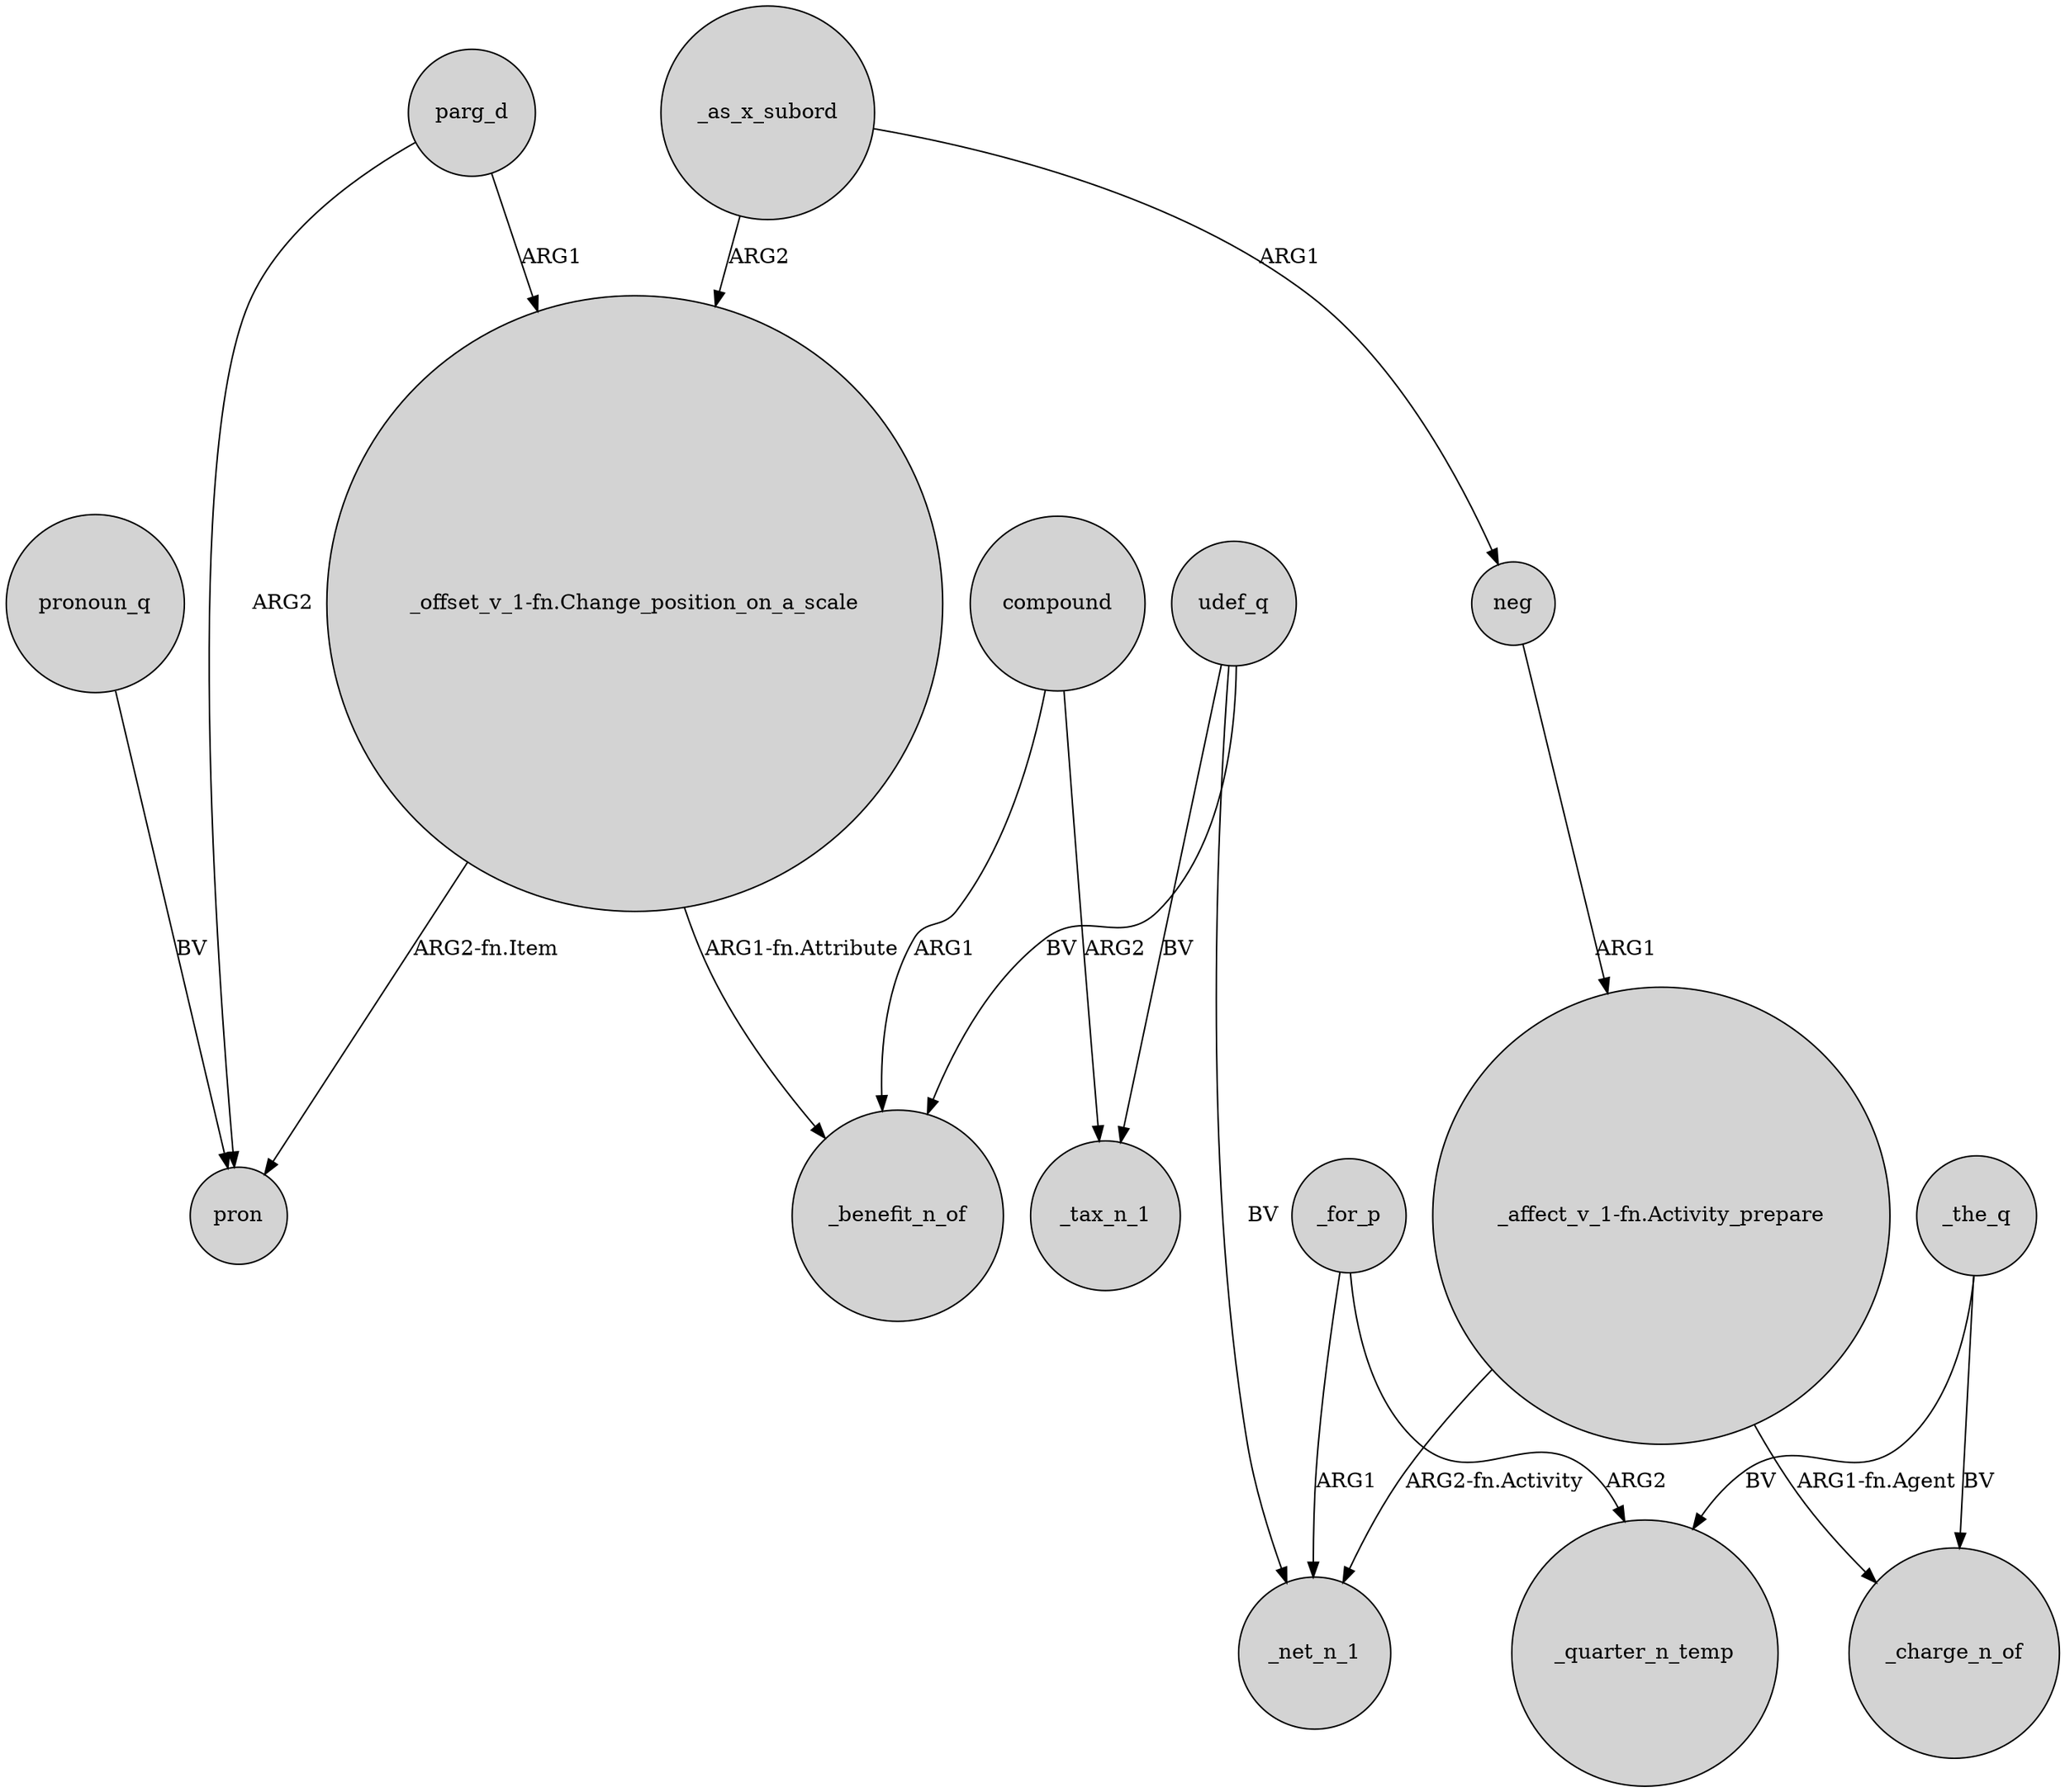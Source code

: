digraph {
	node [shape=circle style=filled]
	"_offset_v_1-fn.Change_position_on_a_scale" -> pron [label="ARG2-fn.Item"]
	"_offset_v_1-fn.Change_position_on_a_scale" -> _benefit_n_of [label="ARG1-fn.Attribute"]
	_as_x_subord -> "_offset_v_1-fn.Change_position_on_a_scale" [label=ARG2]
	_the_q -> _charge_n_of [label=BV]
	parg_d -> "_offset_v_1-fn.Change_position_on_a_scale" [label=ARG1]
	_the_q -> _quarter_n_temp [label=BV]
	parg_d -> pron [label=ARG2]
	_for_p -> _net_n_1 [label=ARG1]
	udef_q -> _benefit_n_of [label=BV]
	udef_q -> _tax_n_1 [label=BV]
	pronoun_q -> pron [label=BV]
	neg -> "_affect_v_1-fn.Activity_prepare" [label=ARG1]
	_for_p -> _quarter_n_temp [label=ARG2]
	_as_x_subord -> neg [label=ARG1]
	"_affect_v_1-fn.Activity_prepare" -> _net_n_1 [label="ARG2-fn.Activity"]
	udef_q -> _net_n_1 [label=BV]
	compound -> _tax_n_1 [label=ARG2]
	"_affect_v_1-fn.Activity_prepare" -> _charge_n_of [label="ARG1-fn.Agent"]
	compound -> _benefit_n_of [label=ARG1]
}
